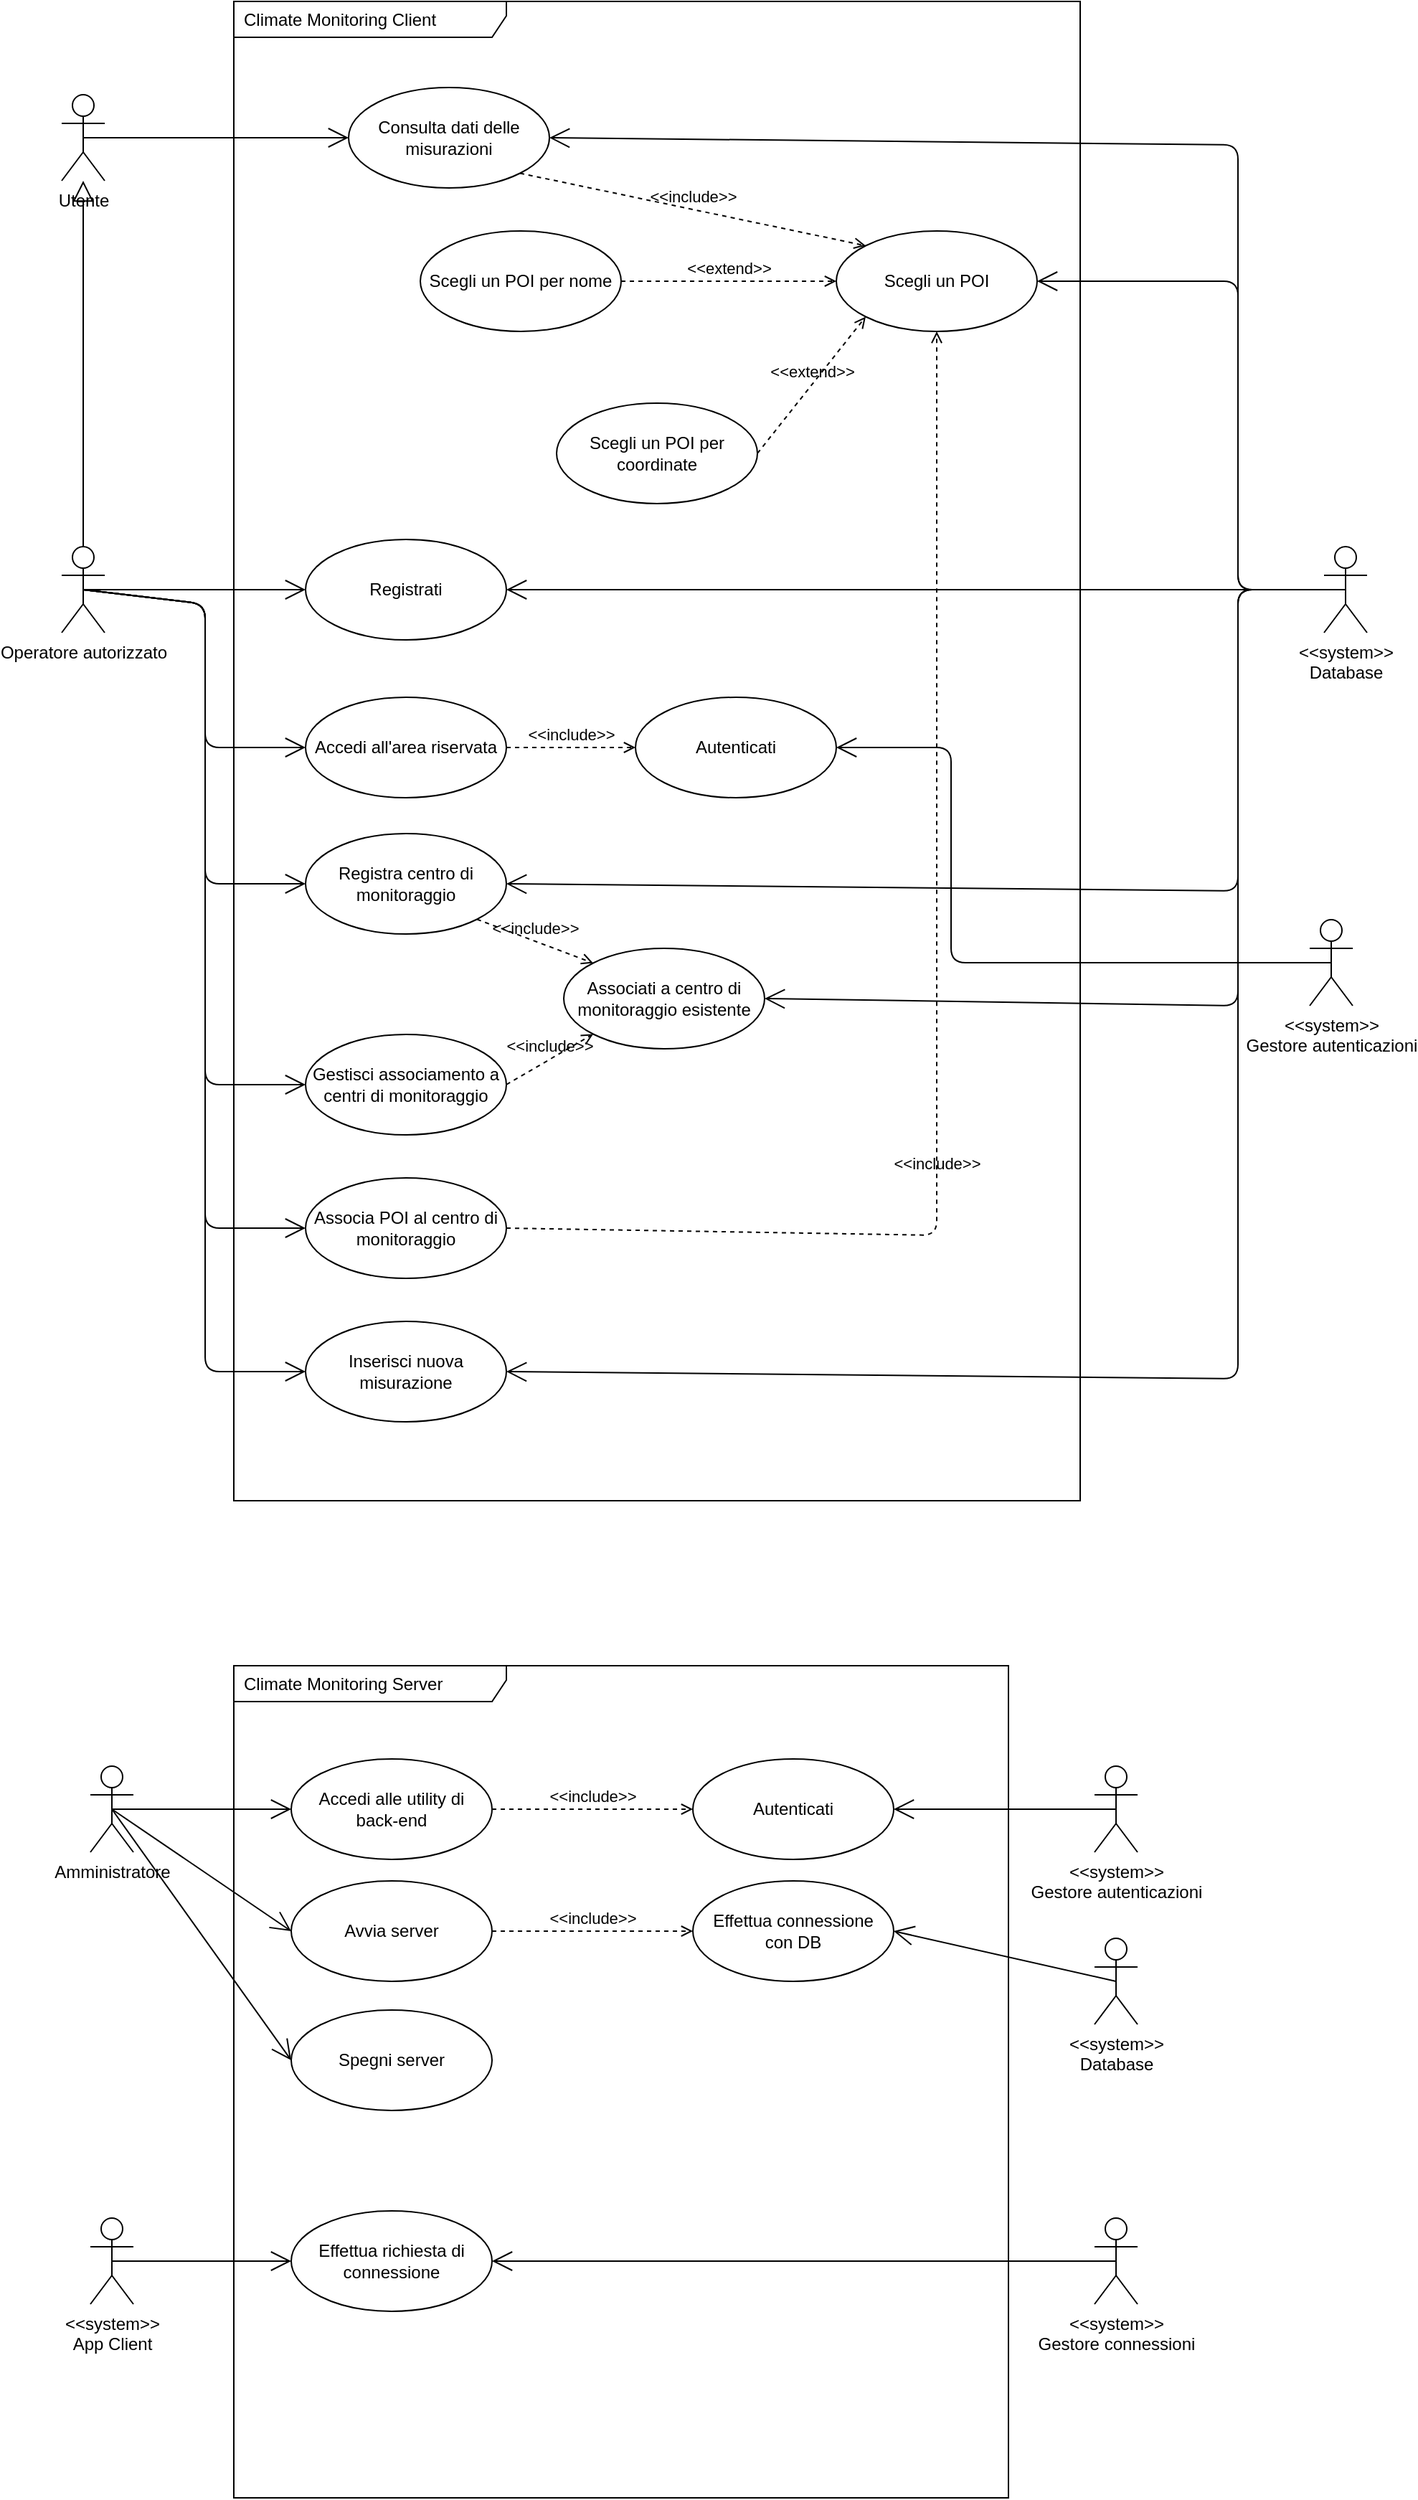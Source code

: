 <mxfile>
    <diagram id="Z_BuT-N2rbeQhxymySNZ" name="Page-1">
        <mxGraphModel dx="1631" dy="657" grid="1" gridSize="10" guides="1" tooltips="1" connect="1" arrows="1" fold="1" page="1" pageScale="1" pageWidth="827" pageHeight="1169" math="0" shadow="0">
            <root>
                <mxCell id="0"/>
                <mxCell id="1" parent="0"/>
                <mxCell id="2" value="Climate Monitoring Client&amp;nbsp;" style="shape=umlFrame;whiteSpace=wrap;html=1;width=190;height=25;boundedLbl=1;verticalAlign=middle;align=left;spacingLeft=5;" parent="1" vertex="1">
                    <mxGeometry x="100" y="40" width="590" height="1045" as="geometry"/>
                </mxCell>
                <mxCell id="3" value="Utente" style="shape=umlActor;verticalLabelPosition=bottom;verticalAlign=top;html=1;" parent="1" vertex="1">
                    <mxGeometry x="-20" y="105" width="30" height="60" as="geometry"/>
                </mxCell>
                <mxCell id="5" value="Operatore autorizzato" style="shape=umlActor;verticalLabelPosition=bottom;verticalAlign=top;html=1;" parent="1" vertex="1">
                    <mxGeometry x="-20" y="420" width="30" height="60" as="geometry"/>
                </mxCell>
                <mxCell id="6" value="" style="edgeStyle=none;html=1;endSize=12;endArrow=block;endFill=0;exitX=0.5;exitY=0;exitDx=0;exitDy=0;exitPerimeter=0;" parent="1" source="5" target="3" edge="1">
                    <mxGeometry width="160" relative="1" as="geometry">
                        <mxPoint x="-50" y="270" as="sourcePoint"/>
                        <mxPoint x="110" y="270" as="targetPoint"/>
                    </mxGeometry>
                </mxCell>
                <mxCell id="10" value="&amp;lt;&amp;lt;system&amp;gt;&amp;gt;&lt;br&gt;Database" style="shape=umlActor;verticalLabelPosition=bottom;verticalAlign=top;html=1;outlineConnect=0;" parent="1" vertex="1">
                    <mxGeometry x="860" y="420" width="30" height="60" as="geometry"/>
                </mxCell>
                <mxCell id="11" value="Consulta dati delle misurazioni" style="ellipse;whiteSpace=wrap;html=1;" parent="1" vertex="1">
                    <mxGeometry x="180" y="100" width="140" height="70" as="geometry"/>
                </mxCell>
                <mxCell id="12" value="Scegli un POI" style="ellipse;whiteSpace=wrap;html=1;" parent="1" vertex="1">
                    <mxGeometry x="520" y="200" width="140" height="70" as="geometry"/>
                </mxCell>
                <mxCell id="13" value="Scegli un POI per nome" style="ellipse;whiteSpace=wrap;html=1;" parent="1" vertex="1">
                    <mxGeometry x="230" y="200" width="140" height="70" as="geometry"/>
                </mxCell>
                <mxCell id="14" value="Scegli un POI per coordinate" style="ellipse;whiteSpace=wrap;html=1;" parent="1" vertex="1">
                    <mxGeometry x="325" y="320" width="140" height="70" as="geometry"/>
                </mxCell>
                <mxCell id="16" value="" style="endArrow=open;endFill=1;endSize=12;html=1;exitX=0.5;exitY=0.5;exitDx=0;exitDy=0;exitPerimeter=0;entryX=0;entryY=0.5;entryDx=0;entryDy=0;" parent="1" source="3" target="11" edge="1">
                    <mxGeometry width="160" relative="1" as="geometry">
                        <mxPoint x="190" y="250" as="sourcePoint"/>
                        <mxPoint x="350" y="250" as="targetPoint"/>
                    </mxGeometry>
                </mxCell>
                <mxCell id="17" value="&amp;lt;&amp;lt;include&amp;gt;&amp;gt;" style="html=1;verticalAlign=bottom;labelBackgroundColor=none;endArrow=open;endFill=0;dashed=1;exitX=1;exitY=1;exitDx=0;exitDy=0;entryX=0;entryY=0;entryDx=0;entryDy=0;" parent="1" source="11" target="12" edge="1">
                    <mxGeometry width="160" relative="1" as="geometry">
                        <mxPoint x="340" y="200" as="sourcePoint"/>
                        <mxPoint x="500" y="200" as="targetPoint"/>
                    </mxGeometry>
                </mxCell>
                <mxCell id="18" value="&amp;lt;&amp;lt;extend&amp;gt;&amp;gt;" style="html=1;verticalAlign=bottom;labelBackgroundColor=none;endArrow=open;endFill=0;dashed=1;exitX=1;exitY=0.5;exitDx=0;exitDy=0;entryX=0;entryY=1;entryDx=0;entryDy=0;" parent="1" source="14" target="12" edge="1">
                    <mxGeometry width="160" relative="1" as="geometry">
                        <mxPoint x="280" y="310" as="sourcePoint"/>
                        <mxPoint x="500" y="250" as="targetPoint"/>
                    </mxGeometry>
                </mxCell>
                <mxCell id="19" value="&amp;lt;&amp;lt;extend&amp;gt;&amp;gt;" style="html=1;verticalAlign=bottom;labelBackgroundColor=none;endArrow=open;endFill=0;dashed=1;entryX=0;entryY=0.5;entryDx=0;entryDy=0;exitX=1;exitY=0.5;exitDx=0;exitDy=0;" parent="1" source="13" target="12" edge="1">
                    <mxGeometry width="160" relative="1" as="geometry">
                        <mxPoint x="550" y="350" as="sourcePoint"/>
                        <mxPoint x="630" y="350" as="targetPoint"/>
                    </mxGeometry>
                </mxCell>
                <mxCell id="21" value="" style="endArrow=open;endFill=1;endSize=12;html=1;exitX=0.5;exitY=0.5;exitDx=0;exitDy=0;exitPerimeter=0;entryX=1;entryY=0.5;entryDx=0;entryDy=0;" parent="1" source="10" target="12" edge="1">
                    <mxGeometry width="160" relative="1" as="geometry">
                        <mxPoint x="5" y="170" as="sourcePoint"/>
                        <mxPoint x="190" y="185" as="targetPoint"/>
                        <Array as="points">
                            <mxPoint x="800" y="450"/>
                            <mxPoint x="800" y="235"/>
                        </Array>
                    </mxGeometry>
                </mxCell>
                <mxCell id="22" value="Registrati" style="ellipse;whiteSpace=wrap;html=1;" parent="1" vertex="1">
                    <mxGeometry x="150" y="415" width="140" height="70" as="geometry"/>
                </mxCell>
                <mxCell id="23" value="Accedi all'area riservata" style="ellipse;whiteSpace=wrap;html=1;" parent="1" vertex="1">
                    <mxGeometry x="150" y="525" width="140" height="70" as="geometry"/>
                </mxCell>
                <mxCell id="24" value="Autenticati" style="ellipse;whiteSpace=wrap;html=1;" parent="1" vertex="1">
                    <mxGeometry x="380" y="525" width="140" height="70" as="geometry"/>
                </mxCell>
                <mxCell id="26" value="&amp;lt;&amp;lt;include&amp;gt;&amp;gt;" style="html=1;verticalAlign=bottom;labelBackgroundColor=none;endArrow=open;endFill=0;dashed=1;entryX=0;entryY=0.5;entryDx=0;entryDy=0;exitX=1;exitY=0.5;exitDx=0;exitDy=0;" parent="1" source="23" target="24" edge="1">
                    <mxGeometry width="160" relative="1" as="geometry">
                        <mxPoint x="290" y="565" as="sourcePoint"/>
                        <mxPoint x="450" y="565" as="targetPoint"/>
                    </mxGeometry>
                </mxCell>
                <mxCell id="27" value="" style="endArrow=open;endFill=1;endSize=12;html=1;exitX=0.5;exitY=0.5;exitDx=0;exitDy=0;exitPerimeter=0;entryX=0;entryY=0.5;entryDx=0;entryDy=0;" parent="1" source="5" target="22" edge="1">
                    <mxGeometry width="160" relative="1" as="geometry">
                        <mxPoint x="15" y="180" as="sourcePoint"/>
                        <mxPoint x="200" y="195" as="targetPoint"/>
                    </mxGeometry>
                </mxCell>
                <mxCell id="28" value="" style="endArrow=open;endFill=1;endSize=12;html=1;exitX=0.5;exitY=0.5;exitDx=0;exitDy=0;exitPerimeter=0;entryX=0;entryY=0.5;entryDx=0;entryDy=0;" parent="1" source="5" target="23" edge="1">
                    <mxGeometry width="160" relative="1" as="geometry">
                        <mxPoint x="5" y="470" as="sourcePoint"/>
                        <mxPoint x="160" y="475" as="targetPoint"/>
                        <Array as="points">
                            <mxPoint x="80" y="460"/>
                            <mxPoint x="80" y="560"/>
                        </Array>
                    </mxGeometry>
                </mxCell>
                <mxCell id="30" value="Registra centro di monitoraggio" style="ellipse;whiteSpace=wrap;html=1;" parent="1" vertex="1">
                    <mxGeometry x="150" y="620" width="140" height="70" as="geometry"/>
                </mxCell>
                <mxCell id="31" value="Gestisci associamento a centri di monitoraggio" style="ellipse;whiteSpace=wrap;html=1;" parent="1" vertex="1">
                    <mxGeometry x="150" y="760" width="140" height="70" as="geometry"/>
                </mxCell>
                <mxCell id="32" value="Inserisci nuova misurazione" style="ellipse;whiteSpace=wrap;html=1;" parent="1" vertex="1">
                    <mxGeometry x="150" y="960" width="140" height="70" as="geometry"/>
                </mxCell>
                <mxCell id="33" value="" style="endArrow=open;endFill=1;endSize=12;html=1;exitX=0.5;exitY=0.5;exitDx=0;exitDy=0;exitPerimeter=0;entryX=0;entryY=0.5;entryDx=0;entryDy=0;" parent="1" source="5" target="30" edge="1">
                    <mxGeometry width="160" relative="1" as="geometry">
                        <mxPoint x="5" y="470" as="sourcePoint"/>
                        <mxPoint x="160" y="575" as="targetPoint"/>
                        <Array as="points">
                            <mxPoint x="80" y="460"/>
                            <mxPoint x="80" y="655"/>
                        </Array>
                    </mxGeometry>
                </mxCell>
                <mxCell id="34" value="" style="endArrow=open;endFill=1;endSize=12;html=1;exitX=0.5;exitY=0.5;exitDx=0;exitDy=0;exitPerimeter=0;entryX=0;entryY=0.5;entryDx=0;entryDy=0;" parent="1" source="5" target="31" edge="1">
                    <mxGeometry width="160" relative="1" as="geometry">
                        <mxPoint x="15" y="480" as="sourcePoint"/>
                        <mxPoint x="170" y="585" as="targetPoint"/>
                        <Array as="points">
                            <mxPoint x="80" y="460"/>
                            <mxPoint x="80" y="795"/>
                        </Array>
                    </mxGeometry>
                </mxCell>
                <mxCell id="35" value="" style="endArrow=open;endFill=1;endSize=12;html=1;exitX=0.5;exitY=0.5;exitDx=0;exitDy=0;exitPerimeter=0;entryX=0;entryY=0.5;entryDx=0;entryDy=0;" parent="1" source="5" target="32" edge="1">
                    <mxGeometry width="160" relative="1" as="geometry">
                        <mxPoint x="25" y="490" as="sourcePoint"/>
                        <mxPoint x="180" y="595" as="targetPoint"/>
                        <Array as="points">
                            <mxPoint x="80" y="460"/>
                            <mxPoint x="80" y="995"/>
                        </Array>
                    </mxGeometry>
                </mxCell>
                <mxCell id="36" value="&amp;lt;&amp;lt;include&amp;gt;&amp;gt;" style="html=1;verticalAlign=bottom;labelBackgroundColor=none;endArrow=open;endFill=0;dashed=1;entryX=0;entryY=0;entryDx=0;entryDy=0;exitX=1;exitY=1;exitDx=0;exitDy=0;" parent="1" source="30" target="40" edge="1">
                    <mxGeometry width="160" relative="1" as="geometry">
                        <mxPoint x="300" y="575" as="sourcePoint"/>
                        <mxPoint x="420" y="575" as="targetPoint"/>
                        <mxPoint as="offset"/>
                    </mxGeometry>
                </mxCell>
                <mxCell id="37" value="&amp;lt;&amp;lt;include&amp;gt;&amp;gt;" style="html=1;verticalAlign=bottom;labelBackgroundColor=none;endArrow=open;endFill=0;dashed=1;entryX=0.5;entryY=1;entryDx=0;entryDy=0;exitX=1;exitY=0.5;exitDx=0;exitDy=0;" parent="1" source="39" target="12" edge="1">
                    <mxGeometry x="-0.267" width="160" relative="1" as="geometry">
                        <mxPoint x="230" y="700" as="sourcePoint"/>
                        <mxPoint x="230" y="770" as="targetPoint"/>
                        <mxPoint as="offset"/>
                        <Array as="points">
                            <mxPoint x="590" y="900"/>
                        </Array>
                    </mxGeometry>
                </mxCell>
                <mxCell id="39" value="Associa POI al centro di monitoraggio" style="ellipse;whiteSpace=wrap;html=1;" parent="1" vertex="1">
                    <mxGeometry x="150" y="860" width="140" height="70" as="geometry"/>
                </mxCell>
                <mxCell id="40" value="Associati a centro di monitoraggio esistente" style="ellipse;whiteSpace=wrap;html=1;" parent="1" vertex="1">
                    <mxGeometry x="330" y="700" width="140" height="70" as="geometry"/>
                </mxCell>
                <mxCell id="41" value="&amp;lt;&amp;lt;include&amp;gt;&amp;gt;" style="html=1;verticalAlign=bottom;labelBackgroundColor=none;endArrow=open;endFill=0;dashed=1;entryX=0;entryY=1;entryDx=0;entryDy=0;exitX=1;exitY=0.5;exitDx=0;exitDy=0;" parent="1" source="31" target="40" edge="1">
                    <mxGeometry width="160" relative="1" as="geometry">
                        <mxPoint x="230" y="700" as="sourcePoint"/>
                        <mxPoint x="350.503" y="730.251" as="targetPoint"/>
                        <mxPoint as="offset"/>
                    </mxGeometry>
                </mxCell>
                <mxCell id="42" value="" style="endArrow=open;endFill=1;endSize=12;html=1;exitX=0.5;exitY=0.5;exitDx=0;exitDy=0;exitPerimeter=0;entryX=0;entryY=0.5;entryDx=0;entryDy=0;" parent="1" source="5" target="39" edge="1">
                    <mxGeometry width="160" relative="1" as="geometry">
                        <mxPoint x="5" y="470" as="sourcePoint"/>
                        <mxPoint x="160" y="805" as="targetPoint"/>
                        <Array as="points">
                            <mxPoint x="80" y="460"/>
                            <mxPoint x="80" y="895"/>
                        </Array>
                    </mxGeometry>
                </mxCell>
                <mxCell id="45" value="" style="endArrow=open;endFill=1;endSize=12;html=1;exitX=0.5;exitY=0.5;exitDx=0;exitDy=0;exitPerimeter=0;entryX=1;entryY=0.5;entryDx=0;entryDy=0;" parent="1" source="10" target="30" edge="1">
                    <mxGeometry width="160" relative="1" as="geometry">
                        <mxPoint x="885" y="460" as="sourcePoint"/>
                        <mxPoint x="630" y="585" as="targetPoint"/>
                        <Array as="points">
                            <mxPoint x="800" y="450"/>
                            <mxPoint x="800" y="660"/>
                        </Array>
                    </mxGeometry>
                </mxCell>
                <mxCell id="46" value="" style="endArrow=open;endFill=1;endSize=12;html=1;exitX=0.5;exitY=0.5;exitDx=0;exitDy=0;exitPerimeter=0;entryX=1;entryY=0.5;entryDx=0;entryDy=0;" parent="1" source="10" target="40" edge="1">
                    <mxGeometry width="160" relative="1" as="geometry">
                        <mxPoint x="885" y="460" as="sourcePoint"/>
                        <mxPoint x="279.497" y="640.251" as="targetPoint"/>
                        <Array as="points">
                            <mxPoint x="800" y="450"/>
                            <mxPoint x="800" y="740"/>
                        </Array>
                    </mxGeometry>
                </mxCell>
                <mxCell id="47" value="" style="endArrow=open;endFill=1;endSize=12;html=1;exitX=0.5;exitY=0.5;exitDx=0;exitDy=0;exitPerimeter=0;entryX=1;entryY=0.5;entryDx=0;entryDy=0;" parent="1" source="10" target="32" edge="1">
                    <mxGeometry width="160" relative="1" as="geometry">
                        <mxPoint x="885" y="460" as="sourcePoint"/>
                        <mxPoint x="470" y="735" as="targetPoint"/>
                        <Array as="points">
                            <mxPoint x="800" y="450"/>
                            <mxPoint x="800" y="1000"/>
                        </Array>
                    </mxGeometry>
                </mxCell>
                <mxCell id="48" value="" style="endArrow=open;endFill=1;endSize=12;html=1;exitX=0.5;exitY=0.5;exitDx=0;exitDy=0;exitPerimeter=0;entryX=1;entryY=0.5;entryDx=0;entryDy=0;" parent="1" source="10" target="22" edge="1">
                    <mxGeometry width="160" relative="1" as="geometry">
                        <mxPoint x="885" y="460" as="sourcePoint"/>
                        <mxPoint x="630" y="575" as="targetPoint"/>
                    </mxGeometry>
                </mxCell>
                <mxCell id="50" value="Climate Monitoring Server" style="shape=umlFrame;whiteSpace=wrap;html=1;width=190;height=25;boundedLbl=1;verticalAlign=middle;align=left;spacingLeft=5;" parent="1" vertex="1">
                    <mxGeometry x="100" y="1200" width="540" height="580" as="geometry"/>
                </mxCell>
                <mxCell id="51" value="Amministratore" style="shape=umlActor;verticalLabelPosition=bottom;verticalAlign=top;html=1;" parent="1" vertex="1">
                    <mxGeometry y="1270" width="30" height="60" as="geometry"/>
                </mxCell>
                <mxCell id="52" value="&amp;lt;&amp;lt;system&amp;gt;&amp;gt;&lt;br&gt;Database" style="shape=umlActor;verticalLabelPosition=bottom;verticalAlign=top;html=1;outlineConnect=0;" parent="1" vertex="1">
                    <mxGeometry x="700" y="1390" width="30" height="60" as="geometry"/>
                </mxCell>
                <mxCell id="54" value="&amp;lt;&amp;lt;system&amp;gt;&amp;gt;&lt;br&gt;Gestore autenticazioni" style="shape=umlActor;verticalLabelPosition=bottom;verticalAlign=top;html=1;outlineConnect=0;" parent="1" vertex="1">
                    <mxGeometry x="700" y="1270" width="30" height="60" as="geometry"/>
                </mxCell>
                <mxCell id="55" value="&amp;lt;&amp;lt;system&amp;gt;&amp;gt;&lt;br&gt;App Client" style="shape=umlActor;verticalLabelPosition=bottom;verticalAlign=top;html=1;outlineConnect=0;" parent="1" vertex="1">
                    <mxGeometry y="1585" width="30" height="60" as="geometry"/>
                </mxCell>
                <mxCell id="56" value="Autenticati" style="ellipse;whiteSpace=wrap;html=1;" parent="1" vertex="1">
                    <mxGeometry x="420" y="1265" width="140" height="70" as="geometry"/>
                </mxCell>
                <mxCell id="57" value="Avvia server" style="ellipse;whiteSpace=wrap;html=1;" parent="1" vertex="1">
                    <mxGeometry x="140" y="1350" width="140" height="70" as="geometry"/>
                </mxCell>
                <mxCell id="58" value="Effettua richiesta di connessione" style="ellipse;whiteSpace=wrap;html=1;" parent="1" vertex="1">
                    <mxGeometry x="140" y="1580" width="140" height="70" as="geometry"/>
                </mxCell>
                <mxCell id="59" value="Effettua connessione &lt;br&gt;con DB" style="ellipse;whiteSpace=wrap;html=1;" parent="1" vertex="1">
                    <mxGeometry x="420" y="1350" width="140" height="70" as="geometry"/>
                </mxCell>
                <mxCell id="60" value="Accedi alle utility di &lt;br&gt;back-end" style="ellipse;whiteSpace=wrap;html=1;" parent="1" vertex="1">
                    <mxGeometry x="140" y="1265" width="140" height="70" as="geometry"/>
                </mxCell>
                <mxCell id="61" value="&amp;lt;&amp;lt;system&amp;gt;&amp;gt;&lt;br&gt;Gestore connessioni" style="shape=umlActor;verticalLabelPosition=bottom;verticalAlign=top;html=1;outlineConnect=0;" parent="1" vertex="1">
                    <mxGeometry x="700" y="1585" width="30" height="60" as="geometry"/>
                </mxCell>
                <mxCell id="63" value="" style="endArrow=open;endFill=1;endSize=12;html=1;exitX=0.5;exitY=0.5;exitDx=0;exitDy=0;exitPerimeter=0;entryX=0;entryY=0.5;entryDx=0;entryDy=0;" parent="1" source="51" target="60" edge="1">
                    <mxGeometry width="160" relative="1" as="geometry">
                        <mxPoint y="1200" as="sourcePoint"/>
                        <mxPoint x="155.0" y="1205.0" as="targetPoint"/>
                    </mxGeometry>
                </mxCell>
                <mxCell id="64" value="" style="endArrow=open;endFill=1;endSize=12;html=1;exitX=0.5;exitY=0.5;exitDx=0;exitDy=0;exitPerimeter=0;entryX=0;entryY=0.5;entryDx=0;entryDy=0;" parent="1" source="51" target="57" edge="1">
                    <mxGeometry width="160" relative="1" as="geometry">
                        <mxPoint x="25" y="1310.0" as="sourcePoint"/>
                        <mxPoint x="150.0" y="1310.0" as="targetPoint"/>
                    </mxGeometry>
                </mxCell>
                <mxCell id="65" value="Spegni server" style="ellipse;whiteSpace=wrap;html=1;" parent="1" vertex="1">
                    <mxGeometry x="140" y="1440" width="140" height="70" as="geometry"/>
                </mxCell>
                <mxCell id="66" value="" style="endArrow=open;endFill=1;endSize=12;html=1;exitX=0.5;exitY=0.5;exitDx=0;exitDy=0;exitPerimeter=0;entryX=0;entryY=0.5;entryDx=0;entryDy=0;" parent="1" source="51" target="65" edge="1">
                    <mxGeometry width="160" relative="1" as="geometry">
                        <mxPoint x="40" y="1440" as="sourcePoint"/>
                        <mxPoint x="200" y="1440" as="targetPoint"/>
                    </mxGeometry>
                </mxCell>
                <mxCell id="67" value="" style="endArrow=open;endFill=1;endSize=12;html=1;exitX=0.5;exitY=0.5;exitDx=0;exitDy=0;exitPerimeter=0;entryX=0;entryY=0.5;entryDx=0;entryDy=0;" parent="1" source="55" target="58" edge="1">
                    <mxGeometry width="160" relative="1" as="geometry">
                        <mxPoint x="35" y="1320.0" as="sourcePoint"/>
                        <mxPoint x="160.0" y="1320.0" as="targetPoint"/>
                    </mxGeometry>
                </mxCell>
                <mxCell id="68" value="&amp;lt;&amp;lt;include&amp;gt;&amp;gt;" style="html=1;verticalAlign=bottom;labelBackgroundColor=none;endArrow=open;endFill=0;dashed=1;exitX=1;exitY=0.5;exitDx=0;exitDy=0;entryX=0;entryY=0.5;entryDx=0;entryDy=0;" parent="1" source="60" target="56" edge="1">
                    <mxGeometry width="160" relative="1" as="geometry">
                        <mxPoint x="260" y="1380" as="sourcePoint"/>
                        <mxPoint x="420" y="1380" as="targetPoint"/>
                    </mxGeometry>
                </mxCell>
                <mxCell id="70" value="&amp;lt;&amp;lt;include&amp;gt;&amp;gt;" style="html=1;verticalAlign=bottom;labelBackgroundColor=none;endArrow=open;endFill=0;dashed=1;exitX=1;exitY=0.5;exitDx=0;exitDy=0;entryX=0;entryY=0.5;entryDx=0;entryDy=0;" parent="1" source="57" target="59" edge="1">
                    <mxGeometry width="160" relative="1" as="geometry">
                        <mxPoint x="270" y="1430" as="sourcePoint"/>
                        <mxPoint x="430" y="1430" as="targetPoint"/>
                    </mxGeometry>
                </mxCell>
                <mxCell id="71" value="" style="endArrow=open;endFill=1;endSize=12;html=1;exitX=0.5;exitY=0.5;exitDx=0;exitDy=0;exitPerimeter=0;entryX=1;entryY=0.5;entryDx=0;entryDy=0;" parent="1" source="54" target="56" edge="1">
                    <mxGeometry width="160" relative="1" as="geometry">
                        <mxPoint x="25" y="1310.0" as="sourcePoint"/>
                        <mxPoint x="150.0" y="1516" as="targetPoint"/>
                    </mxGeometry>
                </mxCell>
                <mxCell id="72" value="" style="endArrow=open;endFill=1;endSize=12;html=1;exitX=0.5;exitY=0.5;exitDx=0;exitDy=0;exitPerimeter=0;entryX=1;entryY=0.5;entryDx=0;entryDy=0;" parent="1" source="52" target="59" edge="1">
                    <mxGeometry width="160" relative="1" as="geometry">
                        <mxPoint x="725" y="1310.0" as="sourcePoint"/>
                        <mxPoint x="570.0" y="1310.0" as="targetPoint"/>
                    </mxGeometry>
                </mxCell>
                <mxCell id="73" value="" style="endArrow=open;endFill=1;endSize=12;html=1;exitX=0.5;exitY=0.5;exitDx=0;exitDy=0;exitPerimeter=0;entryX=1;entryY=0.5;entryDx=0;entryDy=0;" parent="1" source="61" target="58" edge="1">
                    <mxGeometry width="160" relative="1" as="geometry">
                        <mxPoint x="735" y="1320.0" as="sourcePoint"/>
                        <mxPoint x="580.0" y="1320.0" as="targetPoint"/>
                    </mxGeometry>
                </mxCell>
                <mxCell id="74" value="" style="endArrow=open;endFill=1;endSize=12;html=1;exitX=0.5;exitY=0.5;exitDx=0;exitDy=0;exitPerimeter=0;entryX=1;entryY=0.5;entryDx=0;entryDy=0;" parent="1" source="10" target="11" edge="1">
                    <mxGeometry width="160" relative="1" as="geometry">
                        <mxPoint x="885" y="460" as="sourcePoint"/>
                        <mxPoint x="564.0" y="275" as="targetPoint"/>
                        <Array as="points">
                            <mxPoint x="800" y="450"/>
                            <mxPoint x="800" y="290"/>
                            <mxPoint x="800" y="140"/>
                        </Array>
                    </mxGeometry>
                </mxCell>
                <mxCell id="75" value="&amp;lt;&amp;lt;system&amp;gt;&amp;gt;&lt;br&gt;Gestore autenticazioni" style="shape=umlActor;verticalLabelPosition=bottom;verticalAlign=top;html=1;outlineConnect=0;" parent="1" vertex="1">
                    <mxGeometry x="850" y="680" width="30" height="60" as="geometry"/>
                </mxCell>
                <mxCell id="76" value="" style="endArrow=open;endFill=1;endSize=12;html=1;exitX=0.5;exitY=0.5;exitDx=0;exitDy=0;exitPerimeter=0;entryX=1;entryY=0.5;entryDx=0;entryDy=0;" parent="1" source="75" target="24" edge="1">
                    <mxGeometry width="160" relative="1" as="geometry">
                        <mxPoint x="885" y="460" as="sourcePoint"/>
                        <mxPoint x="300" y="470" as="targetPoint"/>
                        <Array as="points">
                            <mxPoint x="600" y="710"/>
                            <mxPoint x="600" y="560"/>
                        </Array>
                    </mxGeometry>
                </mxCell>
            </root>
        </mxGraphModel>
    </diagram>
</mxfile>